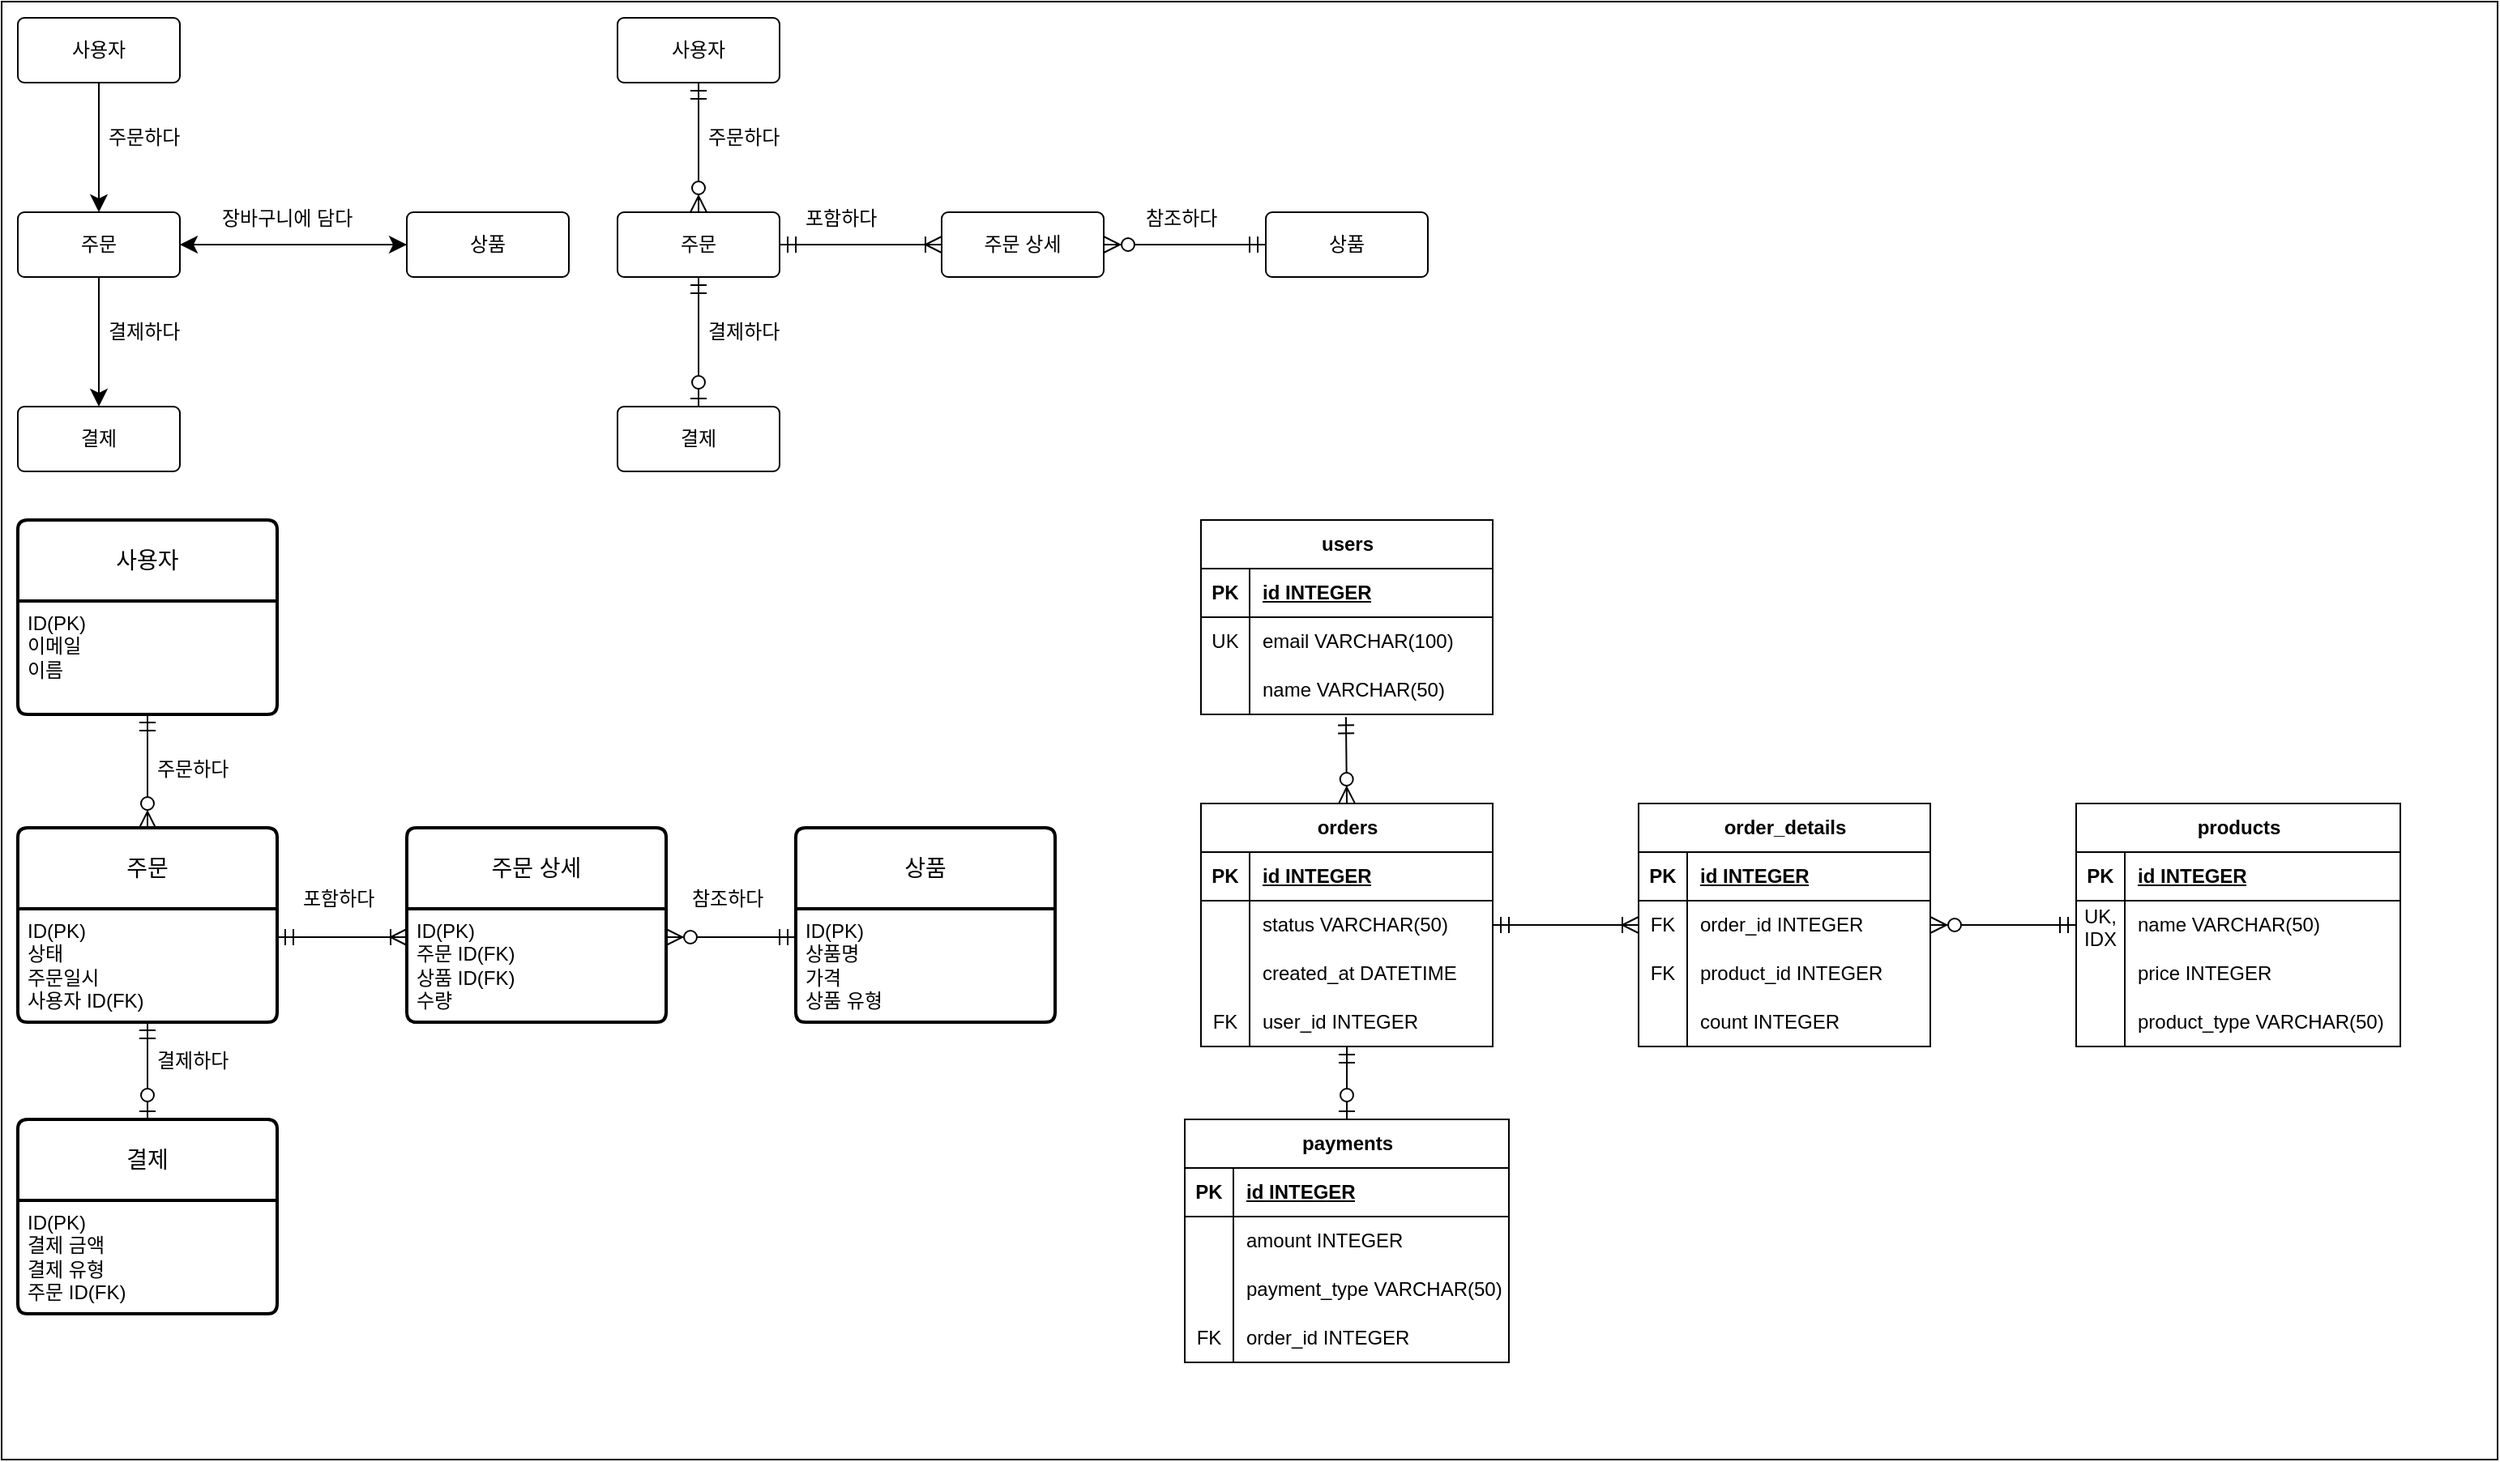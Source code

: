 <mxfile version="27.1.6">
  <diagram name="페이지-1" id="nqjpNsHr7aIv-NwNISwC">
    <mxGraphModel dx="1844" dy="1656" grid="1" gridSize="10" guides="1" tooltips="1" connect="1" arrows="1" fold="1" page="1" pageScale="1" pageWidth="827" pageHeight="1169" math="0" shadow="0">
      <root>
        <mxCell id="0" />
        <mxCell id="AfWF-eGF2dBOtztrwISz-217" value="제목 없는 레이어" parent="0" />
        <mxCell id="AfWF-eGF2dBOtztrwISz-218" value="" style="rounded=0;whiteSpace=wrap;html=1;" vertex="1" parent="AfWF-eGF2dBOtztrwISz-217">
          <mxGeometry width="1540" height="900" as="geometry" />
        </mxCell>
        <mxCell id="1" parent="0" />
        <mxCell id="AfWF-eGF2dBOtztrwISz-7" value="" style="edgeStyle=none;curved=1;rounded=0;orthogonalLoop=1;jettySize=auto;html=1;fontSize=12;startSize=8;endSize=8;entryX=0.5;entryY=0;entryDx=0;entryDy=0;" edge="1" parent="1" source="AfWF-eGF2dBOtztrwISz-3" target="AfWF-eGF2dBOtztrwISz-4">
          <mxGeometry relative="1" as="geometry" />
        </mxCell>
        <mxCell id="AfWF-eGF2dBOtztrwISz-3" value="사용자" style="rounded=1;arcSize=10;whiteSpace=wrap;html=1;align=center;" vertex="1" parent="1">
          <mxGeometry x="10" y="10" width="100" height="40" as="geometry" />
        </mxCell>
        <mxCell id="AfWF-eGF2dBOtztrwISz-8" style="edgeStyle=none;curved=1;rounded=0;orthogonalLoop=1;jettySize=auto;html=1;entryX=0.5;entryY=0;entryDx=0;entryDy=0;fontSize=12;startSize=8;endSize=8;" edge="1" parent="1" source="AfWF-eGF2dBOtztrwISz-4" target="AfWF-eGF2dBOtztrwISz-6">
          <mxGeometry relative="1" as="geometry" />
        </mxCell>
        <mxCell id="AfWF-eGF2dBOtztrwISz-9" style="edgeStyle=none;curved=1;rounded=0;orthogonalLoop=1;jettySize=auto;html=1;entryX=0;entryY=0.5;entryDx=0;entryDy=0;fontSize=12;startSize=8;endSize=8;" edge="1" parent="1" source="AfWF-eGF2dBOtztrwISz-4" target="AfWF-eGF2dBOtztrwISz-5">
          <mxGeometry relative="1" as="geometry" />
        </mxCell>
        <mxCell id="AfWF-eGF2dBOtztrwISz-4" value="주문" style="rounded=1;arcSize=10;whiteSpace=wrap;html=1;align=center;" vertex="1" parent="1">
          <mxGeometry x="10" y="130" width="100" height="40" as="geometry" />
        </mxCell>
        <mxCell id="AfWF-eGF2dBOtztrwISz-10" style="edgeStyle=none;curved=1;rounded=0;orthogonalLoop=1;jettySize=auto;html=1;entryX=1;entryY=0.5;entryDx=0;entryDy=0;fontSize=12;startSize=8;endSize=8;" edge="1" parent="1" source="AfWF-eGF2dBOtztrwISz-5" target="AfWF-eGF2dBOtztrwISz-4">
          <mxGeometry relative="1" as="geometry" />
        </mxCell>
        <mxCell id="AfWF-eGF2dBOtztrwISz-5" value="상품" style="rounded=1;arcSize=10;whiteSpace=wrap;html=1;align=center;" vertex="1" parent="1">
          <mxGeometry x="250" y="130" width="100" height="40" as="geometry" />
        </mxCell>
        <mxCell id="AfWF-eGF2dBOtztrwISz-6" value="결제" style="rounded=1;arcSize=10;whiteSpace=wrap;html=1;align=center;" vertex="1" parent="1">
          <mxGeometry x="10" y="250" width="100" height="40" as="geometry" />
        </mxCell>
        <mxCell id="AfWF-eGF2dBOtztrwISz-11" value="결제하다" style="text;strokeColor=none;fillColor=none;spacingLeft=4;spacingRight=4;overflow=hidden;rotatable=0;points=[[0,0.5],[1,0.5]];portConstraint=eastwest;fontSize=12;whiteSpace=wrap;html=1;" vertex="1" parent="1">
          <mxGeometry x="60" y="190" width="70" height="30" as="geometry" />
        </mxCell>
        <mxCell id="AfWF-eGF2dBOtztrwISz-12" value="주문하다" style="text;strokeColor=none;fillColor=none;spacingLeft=4;spacingRight=4;overflow=hidden;rotatable=0;points=[[0,0.5],[1,0.5]];portConstraint=eastwest;fontSize=12;whiteSpace=wrap;html=1;" vertex="1" parent="1">
          <mxGeometry x="60" y="70" width="70" height="30" as="geometry" />
        </mxCell>
        <mxCell id="AfWF-eGF2dBOtztrwISz-13" value="장바구니에 담다" style="text;strokeColor=none;fillColor=none;spacingLeft=4;spacingRight=4;overflow=hidden;rotatable=0;points=[[0,0.5],[1,0.5]];portConstraint=eastwest;fontSize=12;whiteSpace=wrap;html=1;" vertex="1" parent="1">
          <mxGeometry x="130" y="120" width="110" height="30" as="geometry" />
        </mxCell>
        <mxCell id="AfWF-eGF2dBOtztrwISz-15" value="사용자" style="rounded=1;arcSize=10;whiteSpace=wrap;html=1;align=center;" vertex="1" parent="1">
          <mxGeometry x="380" y="10" width="100" height="40" as="geometry" />
        </mxCell>
        <mxCell id="AfWF-eGF2dBOtztrwISz-18" value="주문" style="rounded=1;arcSize=10;whiteSpace=wrap;html=1;align=center;" vertex="1" parent="1">
          <mxGeometry x="380" y="130" width="100" height="40" as="geometry" />
        </mxCell>
        <mxCell id="AfWF-eGF2dBOtztrwISz-20" value="상품" style="rounded=1;arcSize=10;whiteSpace=wrap;html=1;align=center;" vertex="1" parent="1">
          <mxGeometry x="780" y="130" width="100" height="40" as="geometry" />
        </mxCell>
        <mxCell id="AfWF-eGF2dBOtztrwISz-21" value="결제" style="rounded=1;arcSize=10;whiteSpace=wrap;html=1;align=center;" vertex="1" parent="1">
          <mxGeometry x="380" y="250" width="100" height="40" as="geometry" />
        </mxCell>
        <mxCell id="AfWF-eGF2dBOtztrwISz-22" value="결제하다" style="text;strokeColor=none;fillColor=none;spacingLeft=4;spacingRight=4;overflow=hidden;rotatable=0;points=[[0,0.5],[1,0.5]];portConstraint=eastwest;fontSize=12;whiteSpace=wrap;html=1;" vertex="1" parent="1">
          <mxGeometry x="430" y="190" width="70" height="30" as="geometry" />
        </mxCell>
        <mxCell id="AfWF-eGF2dBOtztrwISz-23" value="주문하다" style="text;strokeColor=none;fillColor=none;spacingLeft=4;spacingRight=4;overflow=hidden;rotatable=0;points=[[0,0.5],[1,0.5]];portConstraint=eastwest;fontSize=12;whiteSpace=wrap;html=1;" vertex="1" parent="1">
          <mxGeometry x="430" y="70" width="70" height="30" as="geometry" />
        </mxCell>
        <mxCell id="AfWF-eGF2dBOtztrwISz-26" value="" style="fontSize=12;html=1;endArrow=ERzeroToMany;startArrow=ERmandOne;rounded=0;startSize=8;endSize=8;exitX=0.5;exitY=1;exitDx=0;exitDy=0;entryX=0.5;entryY=0;entryDx=0;entryDy=0;" edge="1" parent="1" source="AfWF-eGF2dBOtztrwISz-15" target="AfWF-eGF2dBOtztrwISz-18">
          <mxGeometry width="100" height="100" relative="1" as="geometry">
            <mxPoint x="460" y="160" as="sourcePoint" />
            <mxPoint x="560" y="60" as="targetPoint" />
          </mxGeometry>
        </mxCell>
        <mxCell id="AfWF-eGF2dBOtztrwISz-29" value="" style="fontSize=12;html=1;endArrow=ERzeroToOne;startArrow=ERmandOne;rounded=0;startSize=8;endSize=8;entryX=0.5;entryY=0;entryDx=0;entryDy=0;exitX=0.5;exitY=1;exitDx=0;exitDy=0;" edge="1" parent="1" source="AfWF-eGF2dBOtztrwISz-18" target="AfWF-eGF2dBOtztrwISz-21">
          <mxGeometry width="100" height="100" relative="1" as="geometry">
            <mxPoint x="410" y="200" as="sourcePoint" />
            <mxPoint x="640" y="220" as="targetPoint" />
          </mxGeometry>
        </mxCell>
        <mxCell id="AfWF-eGF2dBOtztrwISz-34" value="" style="fontSize=12;html=1;endArrow=ERzeroToMany;startArrow=ERmandOne;rounded=0;startSize=8;endSize=8;entryX=1;entryY=0.5;entryDx=0;entryDy=0;exitX=0;exitY=0.5;exitDx=0;exitDy=0;" edge="1" parent="1" source="AfWF-eGF2dBOtztrwISz-20" target="AfWF-eGF2dBOtztrwISz-41">
          <mxGeometry width="100" height="100" relative="1" as="geometry">
            <mxPoint x="710" y="180" as="sourcePoint" />
            <mxPoint x="663" y="150" as="targetPoint" />
          </mxGeometry>
        </mxCell>
        <mxCell id="AfWF-eGF2dBOtztrwISz-37" value="" style="fontSize=12;html=1;endArrow=ERoneToMany;startArrow=ERmandOne;rounded=0;startSize=8;endSize=8;exitX=1;exitY=0.5;exitDx=0;exitDy=0;entryX=0;entryY=0.5;entryDx=0;entryDy=0;" edge="1" parent="1" source="AfWF-eGF2dBOtztrwISz-18" target="AfWF-eGF2dBOtztrwISz-41">
          <mxGeometry width="100" height="100" relative="1" as="geometry">
            <mxPoint x="580" y="280" as="sourcePoint" />
            <mxPoint x="543" y="150" as="targetPoint" />
          </mxGeometry>
        </mxCell>
        <mxCell id="AfWF-eGF2dBOtztrwISz-39" value="포함하다" style="text;strokeColor=none;fillColor=none;spacingLeft=4;spacingRight=4;overflow=hidden;rotatable=0;points=[[0,0.5],[1,0.5]];portConstraint=eastwest;fontSize=12;whiteSpace=wrap;html=1;" vertex="1" parent="1">
          <mxGeometry x="490" y="120" width="70" height="30" as="geometry" />
        </mxCell>
        <mxCell id="AfWF-eGF2dBOtztrwISz-40" value="참조하다" style="text;strokeColor=none;fillColor=none;spacingLeft=4;spacingRight=4;overflow=hidden;rotatable=0;points=[[0,0.5],[1,0.5]];portConstraint=eastwest;fontSize=12;whiteSpace=wrap;html=1;" vertex="1" parent="1">
          <mxGeometry x="700" y="120" width="70" height="30" as="geometry" />
        </mxCell>
        <mxCell id="AfWF-eGF2dBOtztrwISz-41" value="주문 상세" style="rounded=1;arcSize=10;whiteSpace=wrap;html=1;align=center;" vertex="1" parent="1">
          <mxGeometry x="580" y="130" width="100" height="40" as="geometry" />
        </mxCell>
        <mxCell id="AfWF-eGF2dBOtztrwISz-42" value="사용자" style="swimlane;childLayout=stackLayout;horizontal=1;startSize=50;horizontalStack=0;rounded=1;fontSize=14;fontStyle=0;strokeWidth=2;resizeParent=0;resizeLast=1;shadow=0;dashed=0;align=center;arcSize=4;whiteSpace=wrap;html=1;" vertex="1" parent="1">
          <mxGeometry x="10" y="320" width="160" height="120" as="geometry" />
        </mxCell>
        <mxCell id="AfWF-eGF2dBOtztrwISz-43" value="ID(PK)&lt;div&gt;이메일&lt;/div&gt;&lt;div&gt;이름&lt;/div&gt;" style="align=left;strokeColor=none;fillColor=none;spacingLeft=4;spacingRight=4;fontSize=12;verticalAlign=top;resizable=0;rotatable=0;part=1;html=1;whiteSpace=wrap;" vertex="1" parent="AfWF-eGF2dBOtztrwISz-42">
          <mxGeometry y="50" width="160" height="70" as="geometry" />
        </mxCell>
        <mxCell id="AfWF-eGF2dBOtztrwISz-48" value="결제하다" style="text;strokeColor=none;fillColor=none;spacingLeft=4;spacingRight=4;overflow=hidden;rotatable=0;points=[[0,0.5],[1,0.5]];portConstraint=eastwest;fontSize=12;whiteSpace=wrap;html=1;" vertex="1" parent="1">
          <mxGeometry x="90" y="640" width="70" height="30" as="geometry" />
        </mxCell>
        <mxCell id="AfWF-eGF2dBOtztrwISz-49" value="주문하다" style="text;strokeColor=none;fillColor=none;spacingLeft=4;spacingRight=4;overflow=hidden;rotatable=0;points=[[0,0.5],[1,0.5]];portConstraint=eastwest;fontSize=12;whiteSpace=wrap;html=1;" vertex="1" parent="1">
          <mxGeometry x="90" y="460" width="70" height="30" as="geometry" />
        </mxCell>
        <mxCell id="AfWF-eGF2dBOtztrwISz-50" value="" style="fontSize=12;html=1;endArrow=ERzeroToMany;startArrow=ERmandOne;rounded=0;startSize=8;endSize=8;exitX=0.5;exitY=1;exitDx=0;exitDy=0;entryX=0.5;entryY=0;entryDx=0;entryDy=0;" edge="1" parent="1" source="AfWF-eGF2dBOtztrwISz-43" target="AfWF-eGF2dBOtztrwISz-59">
          <mxGeometry width="100" height="100" relative="1" as="geometry">
            <mxPoint x="80" y="460" as="sourcePoint" />
            <mxPoint x="90" y="500" as="targetPoint" />
          </mxGeometry>
        </mxCell>
        <mxCell id="AfWF-eGF2dBOtztrwISz-51" value="" style="fontSize=12;html=1;endArrow=ERzeroToOne;startArrow=ERmandOne;rounded=0;startSize=8;endSize=8;entryX=0.5;entryY=0;entryDx=0;entryDy=0;exitX=0.5;exitY=1;exitDx=0;exitDy=0;" edge="1" parent="1" source="AfWF-eGF2dBOtztrwISz-60" target="AfWF-eGF2dBOtztrwISz-65">
          <mxGeometry width="100" height="100" relative="1" as="geometry">
            <mxPoint x="80" y="660" as="sourcePoint" />
            <mxPoint x="90" y="740" as="targetPoint" />
          </mxGeometry>
        </mxCell>
        <mxCell id="AfWF-eGF2dBOtztrwISz-52" value="" style="fontSize=12;html=1;endArrow=ERzeroToMany;startArrow=ERmandOne;rounded=0;startSize=8;endSize=8;entryX=1;entryY=0.25;entryDx=0;entryDy=0;exitX=0;exitY=0.25;exitDx=0;exitDy=0;" edge="1" parent="1" source="AfWF-eGF2dBOtztrwISz-64" target="AfWF-eGF2dBOtztrwISz-62">
          <mxGeometry width="100" height="100" relative="1" as="geometry">
            <mxPoint x="574" y="570" as="sourcePoint" />
            <mxPoint x="370" y="587.5" as="targetPoint" />
          </mxGeometry>
        </mxCell>
        <mxCell id="AfWF-eGF2dBOtztrwISz-53" value="" style="fontSize=12;html=1;endArrow=ERoneToMany;startArrow=ERmandOne;rounded=0;startSize=8;endSize=8;exitX=1;exitY=0.25;exitDx=0;exitDy=0;entryX=0;entryY=0.25;entryDx=0;entryDy=0;" edge="1" parent="1" source="AfWF-eGF2dBOtztrwISz-60" target="AfWF-eGF2dBOtztrwISz-62">
          <mxGeometry width="100" height="100" relative="1" as="geometry">
            <mxPoint x="190" y="530" as="sourcePoint" />
            <mxPoint x="290.0" y="530" as="targetPoint" />
          </mxGeometry>
        </mxCell>
        <mxCell id="AfWF-eGF2dBOtztrwISz-54" value="포함하다" style="text;strokeColor=none;fillColor=none;spacingLeft=4;spacingRight=4;overflow=hidden;rotatable=0;points=[[0,0.5],[1,0.5]];portConstraint=eastwest;fontSize=12;whiteSpace=wrap;html=1;" vertex="1" parent="1">
          <mxGeometry x="180" y="540" width="70" height="30" as="geometry" />
        </mxCell>
        <mxCell id="AfWF-eGF2dBOtztrwISz-55" value="참조하다" style="text;strokeColor=none;fillColor=none;spacingLeft=4;spacingRight=4;overflow=hidden;rotatable=0;points=[[0,0.5],[1,0.5]];portConstraint=eastwest;fontSize=12;whiteSpace=wrap;html=1;" vertex="1" parent="1">
          <mxGeometry x="420" y="540" width="70" height="30" as="geometry" />
        </mxCell>
        <mxCell id="AfWF-eGF2dBOtztrwISz-59" value="주문" style="swimlane;childLayout=stackLayout;horizontal=1;startSize=50;horizontalStack=0;rounded=1;fontSize=14;fontStyle=0;strokeWidth=2;resizeParent=0;resizeLast=1;shadow=0;dashed=0;align=center;arcSize=4;whiteSpace=wrap;html=1;" vertex="1" parent="1">
          <mxGeometry x="10" y="510" width="160" height="120" as="geometry" />
        </mxCell>
        <mxCell id="AfWF-eGF2dBOtztrwISz-60" value="ID(PK)&lt;div&gt;상태&lt;/div&gt;&lt;div&gt;주문일시&lt;/div&gt;&lt;div&gt;사용자 ID(FK)&lt;/div&gt;" style="align=left;strokeColor=none;fillColor=none;spacingLeft=4;spacingRight=4;fontSize=12;verticalAlign=top;resizable=0;rotatable=0;part=1;html=1;whiteSpace=wrap;" vertex="1" parent="AfWF-eGF2dBOtztrwISz-59">
          <mxGeometry y="50" width="160" height="70" as="geometry" />
        </mxCell>
        <mxCell id="AfWF-eGF2dBOtztrwISz-61" value="주문 상세" style="swimlane;childLayout=stackLayout;horizontal=1;startSize=50;horizontalStack=0;rounded=1;fontSize=14;fontStyle=0;strokeWidth=2;resizeParent=0;resizeLast=1;shadow=0;dashed=0;align=center;arcSize=4;whiteSpace=wrap;html=1;" vertex="1" parent="1">
          <mxGeometry x="250" y="510" width="160" height="120" as="geometry" />
        </mxCell>
        <mxCell id="AfWF-eGF2dBOtztrwISz-62" value="ID(PK)&lt;div&gt;주문 ID&lt;span style=&quot;background-color: transparent; color: light-dark(rgb(0, 0, 0), rgb(255, 255, 255));&quot;&gt;(FK)&lt;/span&gt;&lt;/div&gt;&lt;div&gt;상품 ID&lt;span style=&quot;background-color: transparent; color: light-dark(rgb(0, 0, 0), rgb(255, 255, 255));&quot;&gt;(FK)&lt;/span&gt;&lt;/div&gt;&lt;div&gt;수량&lt;/div&gt;" style="align=left;strokeColor=none;fillColor=none;spacingLeft=4;spacingRight=4;fontSize=12;verticalAlign=top;resizable=0;rotatable=0;part=1;html=1;whiteSpace=wrap;" vertex="1" parent="AfWF-eGF2dBOtztrwISz-61">
          <mxGeometry y="50" width="160" height="70" as="geometry" />
        </mxCell>
        <mxCell id="AfWF-eGF2dBOtztrwISz-63" value="상품" style="swimlane;childLayout=stackLayout;horizontal=1;startSize=50;horizontalStack=0;rounded=1;fontSize=14;fontStyle=0;strokeWidth=2;resizeParent=0;resizeLast=1;shadow=0;dashed=0;align=center;arcSize=4;whiteSpace=wrap;html=1;" vertex="1" parent="1">
          <mxGeometry x="490" y="510" width="160" height="120" as="geometry" />
        </mxCell>
        <mxCell id="AfWF-eGF2dBOtztrwISz-64" value="ID(PK)&lt;div&gt;상품명&lt;/div&gt;&lt;div&gt;가격&lt;/div&gt;&lt;div&gt;상품 유형&lt;/div&gt;" style="align=left;strokeColor=none;fillColor=none;spacingLeft=4;spacingRight=4;fontSize=12;verticalAlign=top;resizable=0;rotatable=0;part=1;html=1;whiteSpace=wrap;" vertex="1" parent="AfWF-eGF2dBOtztrwISz-63">
          <mxGeometry y="50" width="160" height="70" as="geometry" />
        </mxCell>
        <mxCell id="AfWF-eGF2dBOtztrwISz-65" value="결제" style="swimlane;childLayout=stackLayout;horizontal=1;startSize=50;horizontalStack=0;rounded=1;fontSize=14;fontStyle=0;strokeWidth=2;resizeParent=0;resizeLast=1;shadow=0;dashed=0;align=center;arcSize=4;whiteSpace=wrap;html=1;" vertex="1" parent="1">
          <mxGeometry x="10" y="690" width="160" height="120" as="geometry" />
        </mxCell>
        <mxCell id="AfWF-eGF2dBOtztrwISz-66" value="ID(PK)&lt;div&gt;결제 금액&lt;/div&gt;&lt;div&gt;결제 유형&lt;/div&gt;&lt;div&gt;주문 ID&lt;span style=&quot;background-color: transparent; color: light-dark(rgb(0, 0, 0), rgb(255, 255, 255));&quot;&gt;(FK)&lt;/span&gt;&lt;/div&gt;" style="align=left;strokeColor=none;fillColor=none;spacingLeft=4;spacingRight=4;fontSize=12;verticalAlign=top;resizable=0;rotatable=0;part=1;html=1;whiteSpace=wrap;" vertex="1" parent="AfWF-eGF2dBOtztrwISz-65">
          <mxGeometry y="50" width="160" height="70" as="geometry" />
        </mxCell>
        <mxCell id="AfWF-eGF2dBOtztrwISz-73" value="" style="fontSize=12;html=1;endArrow=ERzeroToMany;startArrow=ERmandOne;rounded=0;startSize=8;endSize=8;entryX=0.5;entryY=0;entryDx=0;entryDy=0;entryPerimeter=0;exitX=0.497;exitY=1.056;exitDx=0;exitDy=0;exitPerimeter=0;" edge="1" parent="1" source="AfWF-eGF2dBOtztrwISz-94" target="AfWF-eGF2dBOtztrwISz-152">
          <mxGeometry width="100" height="100" relative="1" as="geometry">
            <mxPoint x="830" y="440" as="sourcePoint" />
            <mxPoint x="830" y="490" as="targetPoint" />
          </mxGeometry>
        </mxCell>
        <mxCell id="AfWF-eGF2dBOtztrwISz-74" value="" style="fontSize=12;html=1;endArrow=ERzeroToOne;startArrow=ERmandOne;rounded=0;startSize=8;endSize=8;exitX=0.5;exitY=1;exitDx=0;exitDy=0;exitPerimeter=0;entryX=0.5;entryY=0;entryDx=0;entryDy=0;" edge="1" parent="1" source="AfWF-eGF2dBOtztrwISz-162" target="AfWF-eGF2dBOtztrwISz-113">
          <mxGeometry width="100" height="100" relative="1" as="geometry">
            <mxPoint x="830" y="695" as="sourcePoint" />
            <mxPoint x="810" y="670" as="targetPoint" />
          </mxGeometry>
        </mxCell>
        <mxCell id="AfWF-eGF2dBOtztrwISz-75" value="" style="fontSize=12;html=1;endArrow=ERzeroToMany;startArrow=ERmandOne;rounded=0;startSize=8;endSize=8;entryX=1;entryY=0.5;entryDx=0;entryDy=0;exitX=0;exitY=0.5;exitDx=0;exitDy=0;" edge="1" parent="1" source="AfWF-eGF2dBOtztrwISz-198" target="AfWF-eGF2dBOtztrwISz-169">
          <mxGeometry width="100" height="100" relative="1" as="geometry">
            <mxPoint x="1280" y="574.31" as="sourcePoint" />
            <mxPoint x="1200" y="574.31" as="targetPoint" />
          </mxGeometry>
        </mxCell>
        <mxCell id="AfWF-eGF2dBOtztrwISz-76" value="" style="fontSize=12;html=1;endArrow=ERoneToMany;startArrow=ERmandOne;rounded=0;startSize=8;endSize=8;exitX=1;exitY=0.5;exitDx=0;exitDy=0;entryX=0;entryY=0.5;entryDx=0;entryDy=0;" edge="1" parent="1" source="AfWF-eGF2dBOtztrwISz-156" target="AfWF-eGF2dBOtztrwISz-169">
          <mxGeometry width="100" height="100" relative="1" as="geometry">
            <mxPoint x="930" y="557.5" as="sourcePoint" />
            <mxPoint x="1010" y="557.5" as="targetPoint" />
          </mxGeometry>
        </mxCell>
        <mxCell id="AfWF-eGF2dBOtztrwISz-87" value="users" style="shape=table;startSize=30;container=1;collapsible=1;childLayout=tableLayout;fixedRows=1;rowLines=0;fontStyle=1;align=center;resizeLast=1;html=1;" vertex="1" parent="1">
          <mxGeometry x="740" y="320" width="180" height="120" as="geometry" />
        </mxCell>
        <mxCell id="AfWF-eGF2dBOtztrwISz-88" value="" style="shape=tableRow;horizontal=0;startSize=0;swimlaneHead=0;swimlaneBody=0;fillColor=none;collapsible=0;dropTarget=0;points=[[0,0.5],[1,0.5]];portConstraint=eastwest;top=0;left=0;right=0;bottom=1;" vertex="1" parent="AfWF-eGF2dBOtztrwISz-87">
          <mxGeometry y="30" width="180" height="30" as="geometry" />
        </mxCell>
        <mxCell id="AfWF-eGF2dBOtztrwISz-89" value="PK" style="shape=partialRectangle;connectable=0;fillColor=none;top=0;left=0;bottom=0;right=0;fontStyle=1;overflow=hidden;whiteSpace=wrap;html=1;" vertex="1" parent="AfWF-eGF2dBOtztrwISz-88">
          <mxGeometry width="30" height="30" as="geometry">
            <mxRectangle width="30" height="30" as="alternateBounds" />
          </mxGeometry>
        </mxCell>
        <mxCell id="AfWF-eGF2dBOtztrwISz-90" value="id INTEGER" style="shape=partialRectangle;connectable=0;fillColor=none;top=0;left=0;bottom=0;right=0;align=left;spacingLeft=6;fontStyle=5;overflow=hidden;whiteSpace=wrap;html=1;" vertex="1" parent="AfWF-eGF2dBOtztrwISz-88">
          <mxGeometry x="30" width="150" height="30" as="geometry">
            <mxRectangle width="150" height="30" as="alternateBounds" />
          </mxGeometry>
        </mxCell>
        <mxCell id="AfWF-eGF2dBOtztrwISz-91" value="" style="shape=tableRow;horizontal=0;startSize=0;swimlaneHead=0;swimlaneBody=0;fillColor=none;collapsible=0;dropTarget=0;points=[[0,0.5],[1,0.5]];portConstraint=eastwest;top=0;left=0;right=0;bottom=0;" vertex="1" parent="AfWF-eGF2dBOtztrwISz-87">
          <mxGeometry y="60" width="180" height="30" as="geometry" />
        </mxCell>
        <mxCell id="AfWF-eGF2dBOtztrwISz-92" value="UK" style="shape=partialRectangle;connectable=0;fillColor=none;top=0;left=0;bottom=0;right=0;editable=1;overflow=hidden;whiteSpace=wrap;html=1;" vertex="1" parent="AfWF-eGF2dBOtztrwISz-91">
          <mxGeometry width="30" height="30" as="geometry">
            <mxRectangle width="30" height="30" as="alternateBounds" />
          </mxGeometry>
        </mxCell>
        <mxCell id="AfWF-eGF2dBOtztrwISz-93" value="email VARCHAR(100)" style="shape=partialRectangle;connectable=0;fillColor=none;top=0;left=0;bottom=0;right=0;align=left;spacingLeft=6;overflow=hidden;whiteSpace=wrap;html=1;" vertex="1" parent="AfWF-eGF2dBOtztrwISz-91">
          <mxGeometry x="30" width="150" height="30" as="geometry">
            <mxRectangle width="150" height="30" as="alternateBounds" />
          </mxGeometry>
        </mxCell>
        <mxCell id="AfWF-eGF2dBOtztrwISz-94" value="" style="shape=tableRow;horizontal=0;startSize=0;swimlaneHead=0;swimlaneBody=0;fillColor=none;collapsible=0;dropTarget=0;points=[[0,0.5],[1,0.5]];portConstraint=eastwest;top=0;left=0;right=0;bottom=0;" vertex="1" parent="AfWF-eGF2dBOtztrwISz-87">
          <mxGeometry y="90" width="180" height="30" as="geometry" />
        </mxCell>
        <mxCell id="AfWF-eGF2dBOtztrwISz-95" value="" style="shape=partialRectangle;connectable=0;fillColor=none;top=0;left=0;bottom=0;right=0;editable=1;overflow=hidden;whiteSpace=wrap;html=1;" vertex="1" parent="AfWF-eGF2dBOtztrwISz-94">
          <mxGeometry width="30" height="30" as="geometry">
            <mxRectangle width="30" height="30" as="alternateBounds" />
          </mxGeometry>
        </mxCell>
        <mxCell id="AfWF-eGF2dBOtztrwISz-96" value="name VARCHAR(50)" style="shape=partialRectangle;connectable=0;fillColor=none;top=0;left=0;bottom=0;right=0;align=left;spacingLeft=6;overflow=hidden;whiteSpace=wrap;html=1;" vertex="1" parent="AfWF-eGF2dBOtztrwISz-94">
          <mxGeometry x="30" width="150" height="30" as="geometry">
            <mxRectangle width="150" height="30" as="alternateBounds" />
          </mxGeometry>
        </mxCell>
        <mxCell id="AfWF-eGF2dBOtztrwISz-113" value="payments" style="shape=table;startSize=30;container=1;collapsible=1;childLayout=tableLayout;fixedRows=1;rowLines=0;fontStyle=1;align=center;resizeLast=1;html=1;" vertex="1" parent="1">
          <mxGeometry x="730" y="690" width="200" height="150" as="geometry" />
        </mxCell>
        <mxCell id="AfWF-eGF2dBOtztrwISz-114" value="" style="shape=tableRow;horizontal=0;startSize=0;swimlaneHead=0;swimlaneBody=0;fillColor=none;collapsible=0;dropTarget=0;points=[[0,0.5],[1,0.5]];portConstraint=eastwest;top=0;left=0;right=0;bottom=1;" vertex="1" parent="AfWF-eGF2dBOtztrwISz-113">
          <mxGeometry y="30" width="200" height="30" as="geometry" />
        </mxCell>
        <mxCell id="AfWF-eGF2dBOtztrwISz-115" value="PK" style="shape=partialRectangle;connectable=0;fillColor=none;top=0;left=0;bottom=0;right=0;fontStyle=1;overflow=hidden;whiteSpace=wrap;html=1;" vertex="1" parent="AfWF-eGF2dBOtztrwISz-114">
          <mxGeometry width="30" height="30" as="geometry">
            <mxRectangle width="30" height="30" as="alternateBounds" />
          </mxGeometry>
        </mxCell>
        <mxCell id="AfWF-eGF2dBOtztrwISz-116" value="id&amp;nbsp;INTEGER" style="shape=partialRectangle;connectable=0;fillColor=none;top=0;left=0;bottom=0;right=0;align=left;spacingLeft=6;fontStyle=5;overflow=hidden;whiteSpace=wrap;html=1;" vertex="1" parent="AfWF-eGF2dBOtztrwISz-114">
          <mxGeometry x="30" width="170" height="30" as="geometry">
            <mxRectangle width="170" height="30" as="alternateBounds" />
          </mxGeometry>
        </mxCell>
        <mxCell id="AfWF-eGF2dBOtztrwISz-117" value="" style="shape=tableRow;horizontal=0;startSize=0;swimlaneHead=0;swimlaneBody=0;fillColor=none;collapsible=0;dropTarget=0;points=[[0,0.5],[1,0.5]];portConstraint=eastwest;top=0;left=0;right=0;bottom=0;" vertex="1" parent="AfWF-eGF2dBOtztrwISz-113">
          <mxGeometry y="60" width="200" height="30" as="geometry" />
        </mxCell>
        <mxCell id="AfWF-eGF2dBOtztrwISz-118" value="" style="shape=partialRectangle;connectable=0;fillColor=none;top=0;left=0;bottom=0;right=0;editable=1;overflow=hidden;whiteSpace=wrap;html=1;" vertex="1" parent="AfWF-eGF2dBOtztrwISz-117">
          <mxGeometry width="30" height="30" as="geometry">
            <mxRectangle width="30" height="30" as="alternateBounds" />
          </mxGeometry>
        </mxCell>
        <mxCell id="AfWF-eGF2dBOtztrwISz-119" value="amount&amp;nbsp;INTEGER" style="shape=partialRectangle;connectable=0;fillColor=none;top=0;left=0;bottom=0;right=0;align=left;spacingLeft=6;overflow=hidden;whiteSpace=wrap;html=1;" vertex="1" parent="AfWF-eGF2dBOtztrwISz-117">
          <mxGeometry x="30" width="170" height="30" as="geometry">
            <mxRectangle width="170" height="30" as="alternateBounds" />
          </mxGeometry>
        </mxCell>
        <mxCell id="AfWF-eGF2dBOtztrwISz-120" value="" style="shape=tableRow;horizontal=0;startSize=0;swimlaneHead=0;swimlaneBody=0;fillColor=none;collapsible=0;dropTarget=0;points=[[0,0.5],[1,0.5]];portConstraint=eastwest;top=0;left=0;right=0;bottom=0;" vertex="1" parent="AfWF-eGF2dBOtztrwISz-113">
          <mxGeometry y="90" width="200" height="30" as="geometry" />
        </mxCell>
        <mxCell id="AfWF-eGF2dBOtztrwISz-121" value="" style="shape=partialRectangle;connectable=0;fillColor=none;top=0;left=0;bottom=0;right=0;editable=1;overflow=hidden;whiteSpace=wrap;html=1;" vertex="1" parent="AfWF-eGF2dBOtztrwISz-120">
          <mxGeometry width="30" height="30" as="geometry">
            <mxRectangle width="30" height="30" as="alternateBounds" />
          </mxGeometry>
        </mxCell>
        <mxCell id="AfWF-eGF2dBOtztrwISz-122" value="payment_type&amp;nbsp;VARCHAR(50)" style="shape=partialRectangle;connectable=0;fillColor=none;top=0;left=0;bottom=0;right=0;align=left;spacingLeft=6;overflow=hidden;whiteSpace=wrap;html=1;" vertex="1" parent="AfWF-eGF2dBOtztrwISz-120">
          <mxGeometry x="30" width="170" height="30" as="geometry">
            <mxRectangle width="170" height="30" as="alternateBounds" />
          </mxGeometry>
        </mxCell>
        <mxCell id="AfWF-eGF2dBOtztrwISz-123" value="" style="shape=tableRow;horizontal=0;startSize=0;swimlaneHead=0;swimlaneBody=0;fillColor=none;collapsible=0;dropTarget=0;points=[[0,0.5],[1,0.5]];portConstraint=eastwest;top=0;left=0;right=0;bottom=0;" vertex="1" parent="AfWF-eGF2dBOtztrwISz-113">
          <mxGeometry y="120" width="200" height="30" as="geometry" />
        </mxCell>
        <mxCell id="AfWF-eGF2dBOtztrwISz-124" value="FK" style="shape=partialRectangle;connectable=0;fillColor=none;top=0;left=0;bottom=0;right=0;editable=1;overflow=hidden;whiteSpace=wrap;html=1;" vertex="1" parent="AfWF-eGF2dBOtztrwISz-123">
          <mxGeometry width="30" height="30" as="geometry">
            <mxRectangle width="30" height="30" as="alternateBounds" />
          </mxGeometry>
        </mxCell>
        <mxCell id="AfWF-eGF2dBOtztrwISz-125" value="order_id&amp;nbsp;INTEGER" style="shape=partialRectangle;connectable=0;fillColor=none;top=0;left=0;bottom=0;right=0;align=left;spacingLeft=6;overflow=hidden;whiteSpace=wrap;html=1;" vertex="1" parent="AfWF-eGF2dBOtztrwISz-123">
          <mxGeometry x="30" width="170" height="30" as="geometry">
            <mxRectangle width="170" height="30" as="alternateBounds" />
          </mxGeometry>
        </mxCell>
        <mxCell id="AfWF-eGF2dBOtztrwISz-152" value="orders" style="shape=table;startSize=30;container=1;collapsible=1;childLayout=tableLayout;fixedRows=1;rowLines=0;fontStyle=1;align=center;resizeLast=1;html=1;" vertex="1" parent="1">
          <mxGeometry x="740" y="495" width="180" height="150" as="geometry" />
        </mxCell>
        <mxCell id="AfWF-eGF2dBOtztrwISz-153" value="" style="shape=tableRow;horizontal=0;startSize=0;swimlaneHead=0;swimlaneBody=0;fillColor=none;collapsible=0;dropTarget=0;points=[[0,0.5],[1,0.5]];portConstraint=eastwest;top=0;left=0;right=0;bottom=1;" vertex="1" parent="AfWF-eGF2dBOtztrwISz-152">
          <mxGeometry y="30" width="180" height="30" as="geometry" />
        </mxCell>
        <mxCell id="AfWF-eGF2dBOtztrwISz-154" value="PK" style="shape=partialRectangle;connectable=0;fillColor=none;top=0;left=0;bottom=0;right=0;fontStyle=1;overflow=hidden;whiteSpace=wrap;html=1;" vertex="1" parent="AfWF-eGF2dBOtztrwISz-153">
          <mxGeometry width="30" height="30" as="geometry">
            <mxRectangle width="30" height="30" as="alternateBounds" />
          </mxGeometry>
        </mxCell>
        <mxCell id="AfWF-eGF2dBOtztrwISz-155" value="id INTEGER" style="shape=partialRectangle;connectable=0;fillColor=none;top=0;left=0;bottom=0;right=0;align=left;spacingLeft=6;fontStyle=5;overflow=hidden;whiteSpace=wrap;html=1;" vertex="1" parent="AfWF-eGF2dBOtztrwISz-153">
          <mxGeometry x="30" width="150" height="30" as="geometry">
            <mxRectangle width="150" height="30" as="alternateBounds" />
          </mxGeometry>
        </mxCell>
        <mxCell id="AfWF-eGF2dBOtztrwISz-156" value="" style="shape=tableRow;horizontal=0;startSize=0;swimlaneHead=0;swimlaneBody=0;fillColor=none;collapsible=0;dropTarget=0;points=[[0,0.5],[1,0.5]];portConstraint=eastwest;top=0;left=0;right=0;bottom=0;" vertex="1" parent="AfWF-eGF2dBOtztrwISz-152">
          <mxGeometry y="60" width="180" height="30" as="geometry" />
        </mxCell>
        <mxCell id="AfWF-eGF2dBOtztrwISz-157" value="" style="shape=partialRectangle;connectable=0;fillColor=none;top=0;left=0;bottom=0;right=0;editable=1;overflow=hidden;whiteSpace=wrap;html=1;" vertex="1" parent="AfWF-eGF2dBOtztrwISz-156">
          <mxGeometry width="30" height="30" as="geometry">
            <mxRectangle width="30" height="30" as="alternateBounds" />
          </mxGeometry>
        </mxCell>
        <mxCell id="AfWF-eGF2dBOtztrwISz-158" value="status VARCHAR(50)" style="shape=partialRectangle;connectable=0;fillColor=none;top=0;left=0;bottom=0;right=0;align=left;spacingLeft=6;overflow=hidden;whiteSpace=wrap;html=1;" vertex="1" parent="AfWF-eGF2dBOtztrwISz-156">
          <mxGeometry x="30" width="150" height="30" as="geometry">
            <mxRectangle width="150" height="30" as="alternateBounds" />
          </mxGeometry>
        </mxCell>
        <mxCell id="AfWF-eGF2dBOtztrwISz-159" value="" style="shape=tableRow;horizontal=0;startSize=0;swimlaneHead=0;swimlaneBody=0;fillColor=none;collapsible=0;dropTarget=0;points=[[0,0.5],[1,0.5]];portConstraint=eastwest;top=0;left=0;right=0;bottom=0;" vertex="1" parent="AfWF-eGF2dBOtztrwISz-152">
          <mxGeometry y="90" width="180" height="30" as="geometry" />
        </mxCell>
        <mxCell id="AfWF-eGF2dBOtztrwISz-160" value="" style="shape=partialRectangle;connectable=0;fillColor=none;top=0;left=0;bottom=0;right=0;editable=1;overflow=hidden;whiteSpace=wrap;html=1;" vertex="1" parent="AfWF-eGF2dBOtztrwISz-159">
          <mxGeometry width="30" height="30" as="geometry">
            <mxRectangle width="30" height="30" as="alternateBounds" />
          </mxGeometry>
        </mxCell>
        <mxCell id="AfWF-eGF2dBOtztrwISz-161" value="created_at DATETIME" style="shape=partialRectangle;connectable=0;fillColor=none;top=0;left=0;bottom=0;right=0;align=left;spacingLeft=6;overflow=hidden;whiteSpace=wrap;html=1;" vertex="1" parent="AfWF-eGF2dBOtztrwISz-159">
          <mxGeometry x="30" width="150" height="30" as="geometry">
            <mxRectangle width="150" height="30" as="alternateBounds" />
          </mxGeometry>
        </mxCell>
        <mxCell id="AfWF-eGF2dBOtztrwISz-162" value="" style="shape=tableRow;horizontal=0;startSize=0;swimlaneHead=0;swimlaneBody=0;fillColor=none;collapsible=0;dropTarget=0;points=[[0,0.5],[1,0.5]];portConstraint=eastwest;top=0;left=0;right=0;bottom=0;" vertex="1" parent="AfWF-eGF2dBOtztrwISz-152">
          <mxGeometry y="120" width="180" height="30" as="geometry" />
        </mxCell>
        <mxCell id="AfWF-eGF2dBOtztrwISz-163" value="FK" style="shape=partialRectangle;connectable=0;fillColor=none;top=0;left=0;bottom=0;right=0;editable=1;overflow=hidden;whiteSpace=wrap;html=1;" vertex="1" parent="AfWF-eGF2dBOtztrwISz-162">
          <mxGeometry width="30" height="30" as="geometry">
            <mxRectangle width="30" height="30" as="alternateBounds" />
          </mxGeometry>
        </mxCell>
        <mxCell id="AfWF-eGF2dBOtztrwISz-164" value="user_id INTEGER" style="shape=partialRectangle;connectable=0;fillColor=none;top=0;left=0;bottom=0;right=0;align=left;spacingLeft=6;overflow=hidden;whiteSpace=wrap;html=1;" vertex="1" parent="AfWF-eGF2dBOtztrwISz-162">
          <mxGeometry x="30" width="150" height="30" as="geometry">
            <mxRectangle width="150" height="30" as="alternateBounds" />
          </mxGeometry>
        </mxCell>
        <mxCell id="AfWF-eGF2dBOtztrwISz-165" value="order_details" style="shape=table;startSize=30;container=1;collapsible=1;childLayout=tableLayout;fixedRows=1;rowLines=0;fontStyle=1;align=center;resizeLast=1;html=1;" vertex="1" parent="1">
          <mxGeometry x="1010" y="495" width="180" height="150" as="geometry" />
        </mxCell>
        <mxCell id="AfWF-eGF2dBOtztrwISz-166" value="" style="shape=tableRow;horizontal=0;startSize=0;swimlaneHead=0;swimlaneBody=0;fillColor=none;collapsible=0;dropTarget=0;points=[[0,0.5],[1,0.5]];portConstraint=eastwest;top=0;left=0;right=0;bottom=1;" vertex="1" parent="AfWF-eGF2dBOtztrwISz-165">
          <mxGeometry y="30" width="180" height="30" as="geometry" />
        </mxCell>
        <mxCell id="AfWF-eGF2dBOtztrwISz-167" value="PK" style="shape=partialRectangle;connectable=0;fillColor=none;top=0;left=0;bottom=0;right=0;fontStyle=1;overflow=hidden;whiteSpace=wrap;html=1;" vertex="1" parent="AfWF-eGF2dBOtztrwISz-166">
          <mxGeometry width="30" height="30" as="geometry">
            <mxRectangle width="30" height="30" as="alternateBounds" />
          </mxGeometry>
        </mxCell>
        <mxCell id="AfWF-eGF2dBOtztrwISz-168" value="id&amp;nbsp;INTEGER" style="shape=partialRectangle;connectable=0;fillColor=none;top=0;left=0;bottom=0;right=0;align=left;spacingLeft=6;fontStyle=5;overflow=hidden;whiteSpace=wrap;html=1;" vertex="1" parent="AfWF-eGF2dBOtztrwISz-166">
          <mxGeometry x="30" width="150" height="30" as="geometry">
            <mxRectangle width="150" height="30" as="alternateBounds" />
          </mxGeometry>
        </mxCell>
        <mxCell id="AfWF-eGF2dBOtztrwISz-169" value="" style="shape=tableRow;horizontal=0;startSize=0;swimlaneHead=0;swimlaneBody=0;fillColor=none;collapsible=0;dropTarget=0;points=[[0,0.5],[1,0.5]];portConstraint=eastwest;top=0;left=0;right=0;bottom=0;" vertex="1" parent="AfWF-eGF2dBOtztrwISz-165">
          <mxGeometry y="60" width="180" height="30" as="geometry" />
        </mxCell>
        <mxCell id="AfWF-eGF2dBOtztrwISz-170" value="FK" style="shape=partialRectangle;connectable=0;fillColor=none;top=0;left=0;bottom=0;right=0;editable=1;overflow=hidden;whiteSpace=wrap;html=1;" vertex="1" parent="AfWF-eGF2dBOtztrwISz-169">
          <mxGeometry width="30" height="30" as="geometry">
            <mxRectangle width="30" height="30" as="alternateBounds" />
          </mxGeometry>
        </mxCell>
        <mxCell id="AfWF-eGF2dBOtztrwISz-171" value="order_id&amp;nbsp;INTEGER" style="shape=partialRectangle;connectable=0;fillColor=none;top=0;left=0;bottom=0;right=0;align=left;spacingLeft=6;overflow=hidden;whiteSpace=wrap;html=1;" vertex="1" parent="AfWF-eGF2dBOtztrwISz-169">
          <mxGeometry x="30" width="150" height="30" as="geometry">
            <mxRectangle width="150" height="30" as="alternateBounds" />
          </mxGeometry>
        </mxCell>
        <mxCell id="AfWF-eGF2dBOtztrwISz-172" value="" style="shape=tableRow;horizontal=0;startSize=0;swimlaneHead=0;swimlaneBody=0;fillColor=none;collapsible=0;dropTarget=0;points=[[0,0.5],[1,0.5]];portConstraint=eastwest;top=0;left=0;right=0;bottom=0;" vertex="1" parent="AfWF-eGF2dBOtztrwISz-165">
          <mxGeometry y="90" width="180" height="30" as="geometry" />
        </mxCell>
        <mxCell id="AfWF-eGF2dBOtztrwISz-173" value="FK" style="shape=partialRectangle;connectable=0;fillColor=none;top=0;left=0;bottom=0;right=0;editable=1;overflow=hidden;whiteSpace=wrap;html=1;" vertex="1" parent="AfWF-eGF2dBOtztrwISz-172">
          <mxGeometry width="30" height="30" as="geometry">
            <mxRectangle width="30" height="30" as="alternateBounds" />
          </mxGeometry>
        </mxCell>
        <mxCell id="AfWF-eGF2dBOtztrwISz-174" value="product_id&amp;nbsp;INTEGER" style="shape=partialRectangle;connectable=0;fillColor=none;top=0;left=0;bottom=0;right=0;align=left;spacingLeft=6;overflow=hidden;whiteSpace=wrap;html=1;" vertex="1" parent="AfWF-eGF2dBOtztrwISz-172">
          <mxGeometry x="30" width="150" height="30" as="geometry">
            <mxRectangle width="150" height="30" as="alternateBounds" />
          </mxGeometry>
        </mxCell>
        <mxCell id="AfWF-eGF2dBOtztrwISz-175" value="" style="shape=tableRow;horizontal=0;startSize=0;swimlaneHead=0;swimlaneBody=0;fillColor=none;collapsible=0;dropTarget=0;points=[[0,0.5],[1,0.5]];portConstraint=eastwest;top=0;left=0;right=0;bottom=0;" vertex="1" parent="AfWF-eGF2dBOtztrwISz-165">
          <mxGeometry y="120" width="180" height="30" as="geometry" />
        </mxCell>
        <mxCell id="AfWF-eGF2dBOtztrwISz-176" value="" style="shape=partialRectangle;connectable=0;fillColor=none;top=0;left=0;bottom=0;right=0;editable=1;overflow=hidden;whiteSpace=wrap;html=1;" vertex="1" parent="AfWF-eGF2dBOtztrwISz-175">
          <mxGeometry width="30" height="30" as="geometry">
            <mxRectangle width="30" height="30" as="alternateBounds" />
          </mxGeometry>
        </mxCell>
        <mxCell id="AfWF-eGF2dBOtztrwISz-177" value="count&amp;nbsp;INTEGER" style="shape=partialRectangle;connectable=0;fillColor=none;top=0;left=0;bottom=0;right=0;align=left;spacingLeft=6;overflow=hidden;whiteSpace=wrap;html=1;" vertex="1" parent="AfWF-eGF2dBOtztrwISz-175">
          <mxGeometry x="30" width="150" height="30" as="geometry">
            <mxRectangle width="150" height="30" as="alternateBounds" />
          </mxGeometry>
        </mxCell>
        <mxCell id="AfWF-eGF2dBOtztrwISz-194" value="products" style="shape=table;startSize=30;container=1;collapsible=1;childLayout=tableLayout;fixedRows=1;rowLines=0;fontStyle=1;align=center;resizeLast=1;html=1;" vertex="1" parent="1">
          <mxGeometry x="1280" y="495" width="200" height="150" as="geometry" />
        </mxCell>
        <mxCell id="AfWF-eGF2dBOtztrwISz-195" value="" style="shape=tableRow;horizontal=0;startSize=0;swimlaneHead=0;swimlaneBody=0;fillColor=none;collapsible=0;dropTarget=0;points=[[0,0.5],[1,0.5]];portConstraint=eastwest;top=0;left=0;right=0;bottom=1;" vertex="1" parent="AfWF-eGF2dBOtztrwISz-194">
          <mxGeometry y="30" width="200" height="30" as="geometry" />
        </mxCell>
        <mxCell id="AfWF-eGF2dBOtztrwISz-196" value="PK" style="shape=partialRectangle;connectable=0;fillColor=none;top=0;left=0;bottom=0;right=0;fontStyle=1;overflow=hidden;whiteSpace=wrap;html=1;" vertex="1" parent="AfWF-eGF2dBOtztrwISz-195">
          <mxGeometry width="30" height="30" as="geometry">
            <mxRectangle width="30" height="30" as="alternateBounds" />
          </mxGeometry>
        </mxCell>
        <mxCell id="AfWF-eGF2dBOtztrwISz-197" value="id&amp;nbsp;INTEGER" style="shape=partialRectangle;connectable=0;fillColor=none;top=0;left=0;bottom=0;right=0;align=left;spacingLeft=6;fontStyle=5;overflow=hidden;whiteSpace=wrap;html=1;" vertex="1" parent="AfWF-eGF2dBOtztrwISz-195">
          <mxGeometry x="30" width="170" height="30" as="geometry">
            <mxRectangle width="170" height="30" as="alternateBounds" />
          </mxGeometry>
        </mxCell>
        <mxCell id="AfWF-eGF2dBOtztrwISz-198" value="" style="shape=tableRow;horizontal=0;startSize=0;swimlaneHead=0;swimlaneBody=0;fillColor=none;collapsible=0;dropTarget=0;points=[[0,0.5],[1,0.5]];portConstraint=eastwest;top=0;left=0;right=0;bottom=0;" vertex="1" parent="AfWF-eGF2dBOtztrwISz-194">
          <mxGeometry y="60" width="200" height="30" as="geometry" />
        </mxCell>
        <mxCell id="AfWF-eGF2dBOtztrwISz-199" value="UK, IDX" style="shape=partialRectangle;connectable=0;fillColor=none;top=0;left=0;bottom=0;right=0;editable=1;overflow=hidden;whiteSpace=wrap;html=1;" vertex="1" parent="AfWF-eGF2dBOtztrwISz-198">
          <mxGeometry width="30" height="30" as="geometry">
            <mxRectangle width="30" height="30" as="alternateBounds" />
          </mxGeometry>
        </mxCell>
        <mxCell id="AfWF-eGF2dBOtztrwISz-200" value="name&amp;nbsp;VARCHAR(50)" style="shape=partialRectangle;connectable=0;fillColor=none;top=0;left=0;bottom=0;right=0;align=left;spacingLeft=6;overflow=hidden;whiteSpace=wrap;html=1;" vertex="1" parent="AfWF-eGF2dBOtztrwISz-198">
          <mxGeometry x="30" width="170" height="30" as="geometry">
            <mxRectangle width="170" height="30" as="alternateBounds" />
          </mxGeometry>
        </mxCell>
        <mxCell id="AfWF-eGF2dBOtztrwISz-201" value="" style="shape=tableRow;horizontal=0;startSize=0;swimlaneHead=0;swimlaneBody=0;fillColor=none;collapsible=0;dropTarget=0;points=[[0,0.5],[1,0.5]];portConstraint=eastwest;top=0;left=0;right=0;bottom=0;" vertex="1" parent="AfWF-eGF2dBOtztrwISz-194">
          <mxGeometry y="90" width="200" height="30" as="geometry" />
        </mxCell>
        <mxCell id="AfWF-eGF2dBOtztrwISz-202" value="" style="shape=partialRectangle;connectable=0;fillColor=none;top=0;left=0;bottom=0;right=0;editable=1;overflow=hidden;whiteSpace=wrap;html=1;" vertex="1" parent="AfWF-eGF2dBOtztrwISz-201">
          <mxGeometry width="30" height="30" as="geometry">
            <mxRectangle width="30" height="30" as="alternateBounds" />
          </mxGeometry>
        </mxCell>
        <mxCell id="AfWF-eGF2dBOtztrwISz-203" value="price&amp;nbsp;INTEGER" style="shape=partialRectangle;connectable=0;fillColor=none;top=0;left=0;bottom=0;right=0;align=left;spacingLeft=6;overflow=hidden;whiteSpace=wrap;html=1;" vertex="1" parent="AfWF-eGF2dBOtztrwISz-201">
          <mxGeometry x="30" width="170" height="30" as="geometry">
            <mxRectangle width="170" height="30" as="alternateBounds" />
          </mxGeometry>
        </mxCell>
        <mxCell id="AfWF-eGF2dBOtztrwISz-204" value="" style="shape=tableRow;horizontal=0;startSize=0;swimlaneHead=0;swimlaneBody=0;fillColor=none;collapsible=0;dropTarget=0;points=[[0,0.5],[1,0.5]];portConstraint=eastwest;top=0;left=0;right=0;bottom=0;" vertex="1" parent="AfWF-eGF2dBOtztrwISz-194">
          <mxGeometry y="120" width="200" height="30" as="geometry" />
        </mxCell>
        <mxCell id="AfWF-eGF2dBOtztrwISz-205" value="" style="shape=partialRectangle;connectable=0;fillColor=none;top=0;left=0;bottom=0;right=0;editable=1;overflow=hidden;whiteSpace=wrap;html=1;" vertex="1" parent="AfWF-eGF2dBOtztrwISz-204">
          <mxGeometry width="30" height="30" as="geometry">
            <mxRectangle width="30" height="30" as="alternateBounds" />
          </mxGeometry>
        </mxCell>
        <mxCell id="AfWF-eGF2dBOtztrwISz-206" value="product_type&amp;nbsp;VARCHAR(50)" style="shape=partialRectangle;connectable=0;fillColor=none;top=0;left=0;bottom=0;right=0;align=left;spacingLeft=6;overflow=hidden;whiteSpace=wrap;html=1;" vertex="1" parent="AfWF-eGF2dBOtztrwISz-204">
          <mxGeometry x="30" width="170" height="30" as="geometry">
            <mxRectangle width="170" height="30" as="alternateBounds" />
          </mxGeometry>
        </mxCell>
      </root>
    </mxGraphModel>
  </diagram>
</mxfile>
